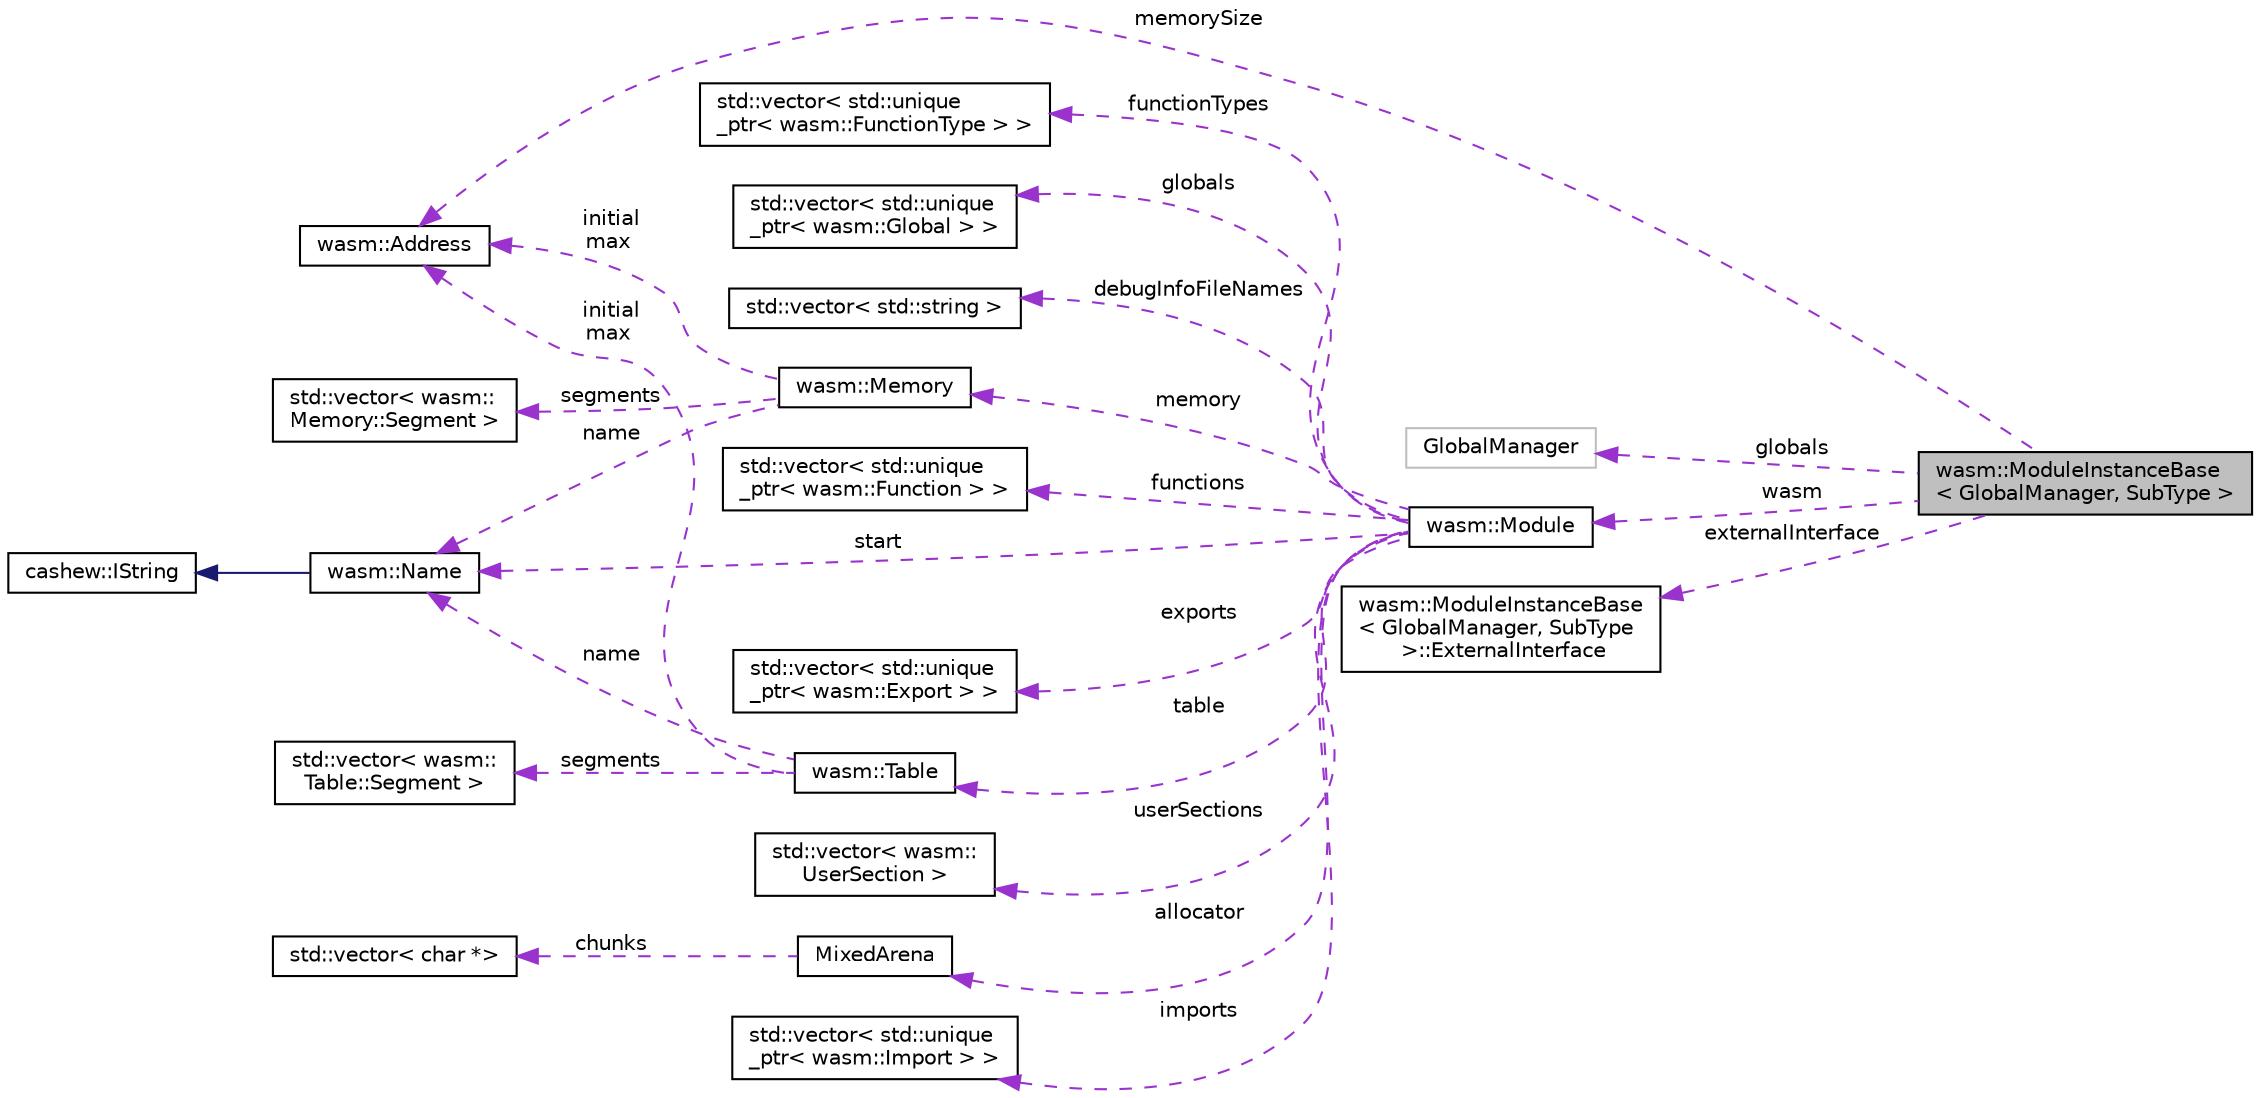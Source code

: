 digraph "wasm::ModuleInstanceBase&lt; GlobalManager, SubType &gt;"
{
  edge [fontname="Helvetica",fontsize="10",labelfontname="Helvetica",labelfontsize="10"];
  node [fontname="Helvetica",fontsize="10",shape=record];
  rankdir="LR";
  Node1 [label="wasm::ModuleInstanceBase\l\< GlobalManager, SubType \>",height=0.2,width=0.4,color="black", fillcolor="grey75", style="filled", fontcolor="black"];
  Node2 -> Node1 [dir="back",color="darkorchid3",fontsize="10",style="dashed",label=" memorySize" ,fontname="Helvetica"];
  Node2 [label="wasm::Address",height=0.2,width=0.4,color="black", fillcolor="white", style="filled",URL="$structwasm_1_1_address.html"];
  Node3 -> Node1 [dir="back",color="darkorchid3",fontsize="10",style="dashed",label=" globals" ,fontname="Helvetica"];
  Node3 [label="GlobalManager",height=0.2,width=0.4,color="grey75", fillcolor="white", style="filled"];
  Node4 -> Node1 [dir="back",color="darkorchid3",fontsize="10",style="dashed",label=" wasm" ,fontname="Helvetica"];
  Node4 [label="wasm::Module",height=0.2,width=0.4,color="black", fillcolor="white", style="filled",URL="$classwasm_1_1_module.html"];
  Node5 -> Node4 [dir="back",color="darkorchid3",fontsize="10",style="dashed",label=" start" ,fontname="Helvetica"];
  Node5 [label="wasm::Name",height=0.2,width=0.4,color="black", fillcolor="white", style="filled",URL="$structwasm_1_1_name.html"];
  Node6 -> Node5 [dir="back",color="midnightblue",fontsize="10",style="solid",fontname="Helvetica"];
  Node6 [label="cashew::IString",height=0.2,width=0.4,color="black", fillcolor="white", style="filled",URL="$structcashew_1_1_i_string.html"];
  Node7 -> Node4 [dir="back",color="darkorchid3",fontsize="10",style="dashed",label=" functions" ,fontname="Helvetica"];
  Node7 [label="std::vector\< std::unique\l_ptr\< wasm::Function \> \>",height=0.2,width=0.4,color="black", fillcolor="white", style="filled",URL="$classstd_1_1vector.html"];
  Node8 -> Node4 [dir="back",color="darkorchid3",fontsize="10",style="dashed",label=" memory" ,fontname="Helvetica"];
  Node8 [label="wasm::Memory",height=0.2,width=0.4,color="black", fillcolor="white", style="filled",URL="$classwasm_1_1_memory.html"];
  Node5 -> Node8 [dir="back",color="darkorchid3",fontsize="10",style="dashed",label=" name" ,fontname="Helvetica"];
  Node2 -> Node8 [dir="back",color="darkorchid3",fontsize="10",style="dashed",label=" initial\nmax" ,fontname="Helvetica"];
  Node9 -> Node8 [dir="back",color="darkorchid3",fontsize="10",style="dashed",label=" segments" ,fontname="Helvetica"];
  Node9 [label="std::vector\< wasm::\lMemory::Segment \>",height=0.2,width=0.4,color="black", fillcolor="white", style="filled",URL="$classstd_1_1vector.html"];
  Node10 -> Node4 [dir="back",color="darkorchid3",fontsize="10",style="dashed",label=" exports" ,fontname="Helvetica"];
  Node10 [label="std::vector\< std::unique\l_ptr\< wasm::Export \> \>",height=0.2,width=0.4,color="black", fillcolor="white", style="filled",URL="$classstd_1_1vector.html"];
  Node11 -> Node4 [dir="back",color="darkorchid3",fontsize="10",style="dashed",label=" table" ,fontname="Helvetica"];
  Node11 [label="wasm::Table",height=0.2,width=0.4,color="black", fillcolor="white", style="filled",URL="$classwasm_1_1_table.html"];
  Node12 -> Node11 [dir="back",color="darkorchid3",fontsize="10",style="dashed",label=" segments" ,fontname="Helvetica"];
  Node12 [label="std::vector\< wasm::\lTable::Segment \>",height=0.2,width=0.4,color="black", fillcolor="white", style="filled",URL="$classstd_1_1vector.html"];
  Node5 -> Node11 [dir="back",color="darkorchid3",fontsize="10",style="dashed",label=" name" ,fontname="Helvetica"];
  Node2 -> Node11 [dir="back",color="darkorchid3",fontsize="10",style="dashed",label=" initial\nmax" ,fontname="Helvetica"];
  Node13 -> Node4 [dir="back",color="darkorchid3",fontsize="10",style="dashed",label=" userSections" ,fontname="Helvetica"];
  Node13 [label="std::vector\< wasm::\lUserSection \>",height=0.2,width=0.4,color="black", fillcolor="white", style="filled",URL="$classstd_1_1vector.html"];
  Node14 -> Node4 [dir="back",color="darkorchid3",fontsize="10",style="dashed",label=" allocator" ,fontname="Helvetica"];
  Node14 [label="MixedArena",height=0.2,width=0.4,color="black", fillcolor="white", style="filled",URL="$struct_mixed_arena.html"];
  Node15 -> Node14 [dir="back",color="darkorchid3",fontsize="10",style="dashed",label=" chunks" ,fontname="Helvetica"];
  Node15 [label="std::vector\< char *\>",height=0.2,width=0.4,color="black", fillcolor="white", style="filled",URL="$classstd_1_1vector.html"];
  Node16 -> Node4 [dir="back",color="darkorchid3",fontsize="10",style="dashed",label=" imports" ,fontname="Helvetica"];
  Node16 [label="std::vector\< std::unique\l_ptr\< wasm::Import \> \>",height=0.2,width=0.4,color="black", fillcolor="white", style="filled",URL="$classstd_1_1vector.html"];
  Node17 -> Node4 [dir="back",color="darkorchid3",fontsize="10",style="dashed",label=" functionTypes" ,fontname="Helvetica"];
  Node17 [label="std::vector\< std::unique\l_ptr\< wasm::FunctionType \> \>",height=0.2,width=0.4,color="black", fillcolor="white", style="filled",URL="$classstd_1_1vector.html"];
  Node18 -> Node4 [dir="back",color="darkorchid3",fontsize="10",style="dashed",label=" globals" ,fontname="Helvetica"];
  Node18 [label="std::vector\< std::unique\l_ptr\< wasm::Global \> \>",height=0.2,width=0.4,color="black", fillcolor="white", style="filled",URL="$classstd_1_1vector.html"];
  Node19 -> Node4 [dir="back",color="darkorchid3",fontsize="10",style="dashed",label=" debugInfoFileNames" ,fontname="Helvetica"];
  Node19 [label="std::vector\< std::string \>",height=0.2,width=0.4,color="black", fillcolor="white", style="filled",URL="$classstd_1_1vector.html"];
  Node20 -> Node1 [dir="back",color="darkorchid3",fontsize="10",style="dashed",label=" externalInterface" ,fontname="Helvetica"];
  Node20 [label="wasm::ModuleInstanceBase\l\< GlobalManager, SubType\l \>::ExternalInterface",height=0.2,width=0.4,color="black", fillcolor="white", style="filled",URL="$structwasm_1_1_module_instance_base_1_1_external_interface.html"];
}
